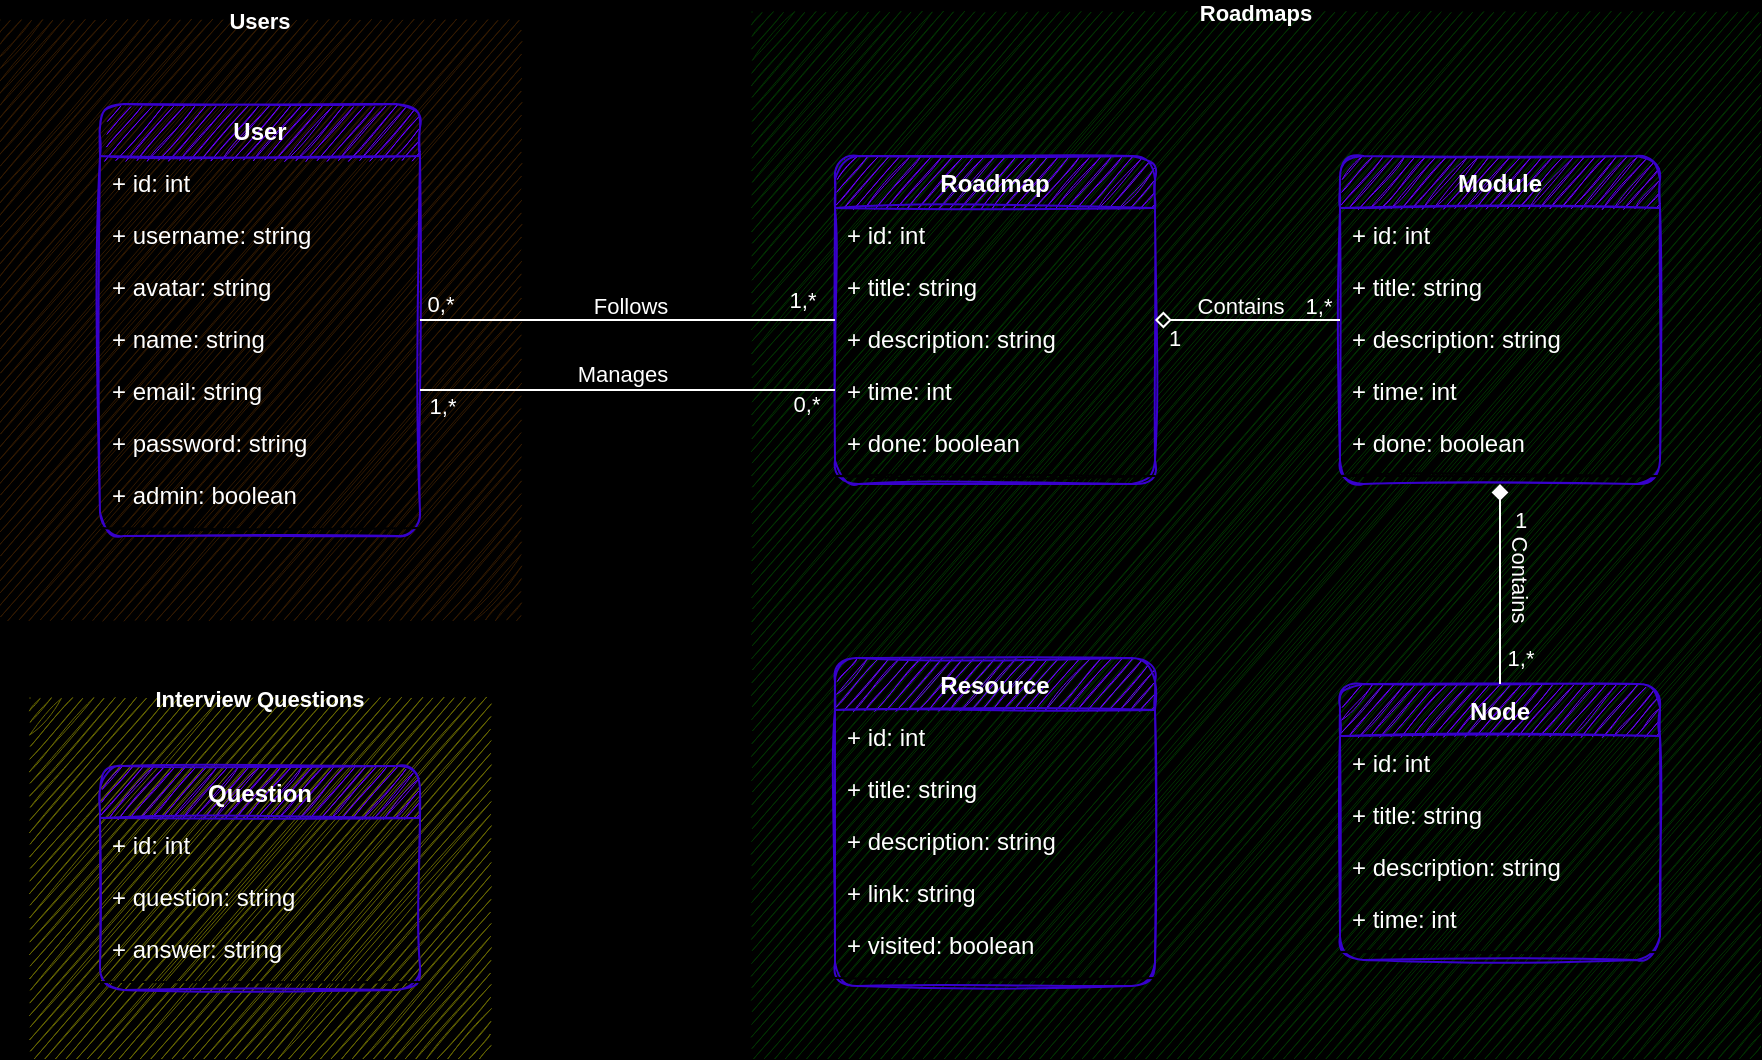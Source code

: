 <mxfile>
    <diagram id="1Gyu1dNWtYHK6NGCt_mM" name="Page-1">
        <mxGraphModel dx="676" dy="478" grid="1" gridSize="10" guides="1" tooltips="1" connect="1" arrows="1" fold="1" page="0" pageScale="1" pageWidth="1100" pageHeight="850" background="#000000" math="0" shadow="0">
            <root>
                <mxCell id="0"/>
                <mxCell id="1" parent="0"/>
                <mxCell id="235" value="Users" style="swimlane;startSize=0;rounded=1;shadow=0;glass=0;labelBackgroundColor=none;comic=0;fontSize=11;strokeColor=none;fillColor=none;gradientDirection=north;fontColor=#FFFFFF;swimlaneFillColor=#331A00;sketch=1;labelBorderColor=none;" parent="1" vertex="1">
                    <mxGeometry x="-270" y="81" width="260" height="300" as="geometry"/>
                </mxCell>
                <mxCell id="75" value="User" style="swimlane;fontStyle=1;align=center;verticalAlign=top;childLayout=stackLayout;horizontal=1;startSize=26;horizontalStack=0;resizeParent=1;resizeParentMax=0;resizeLast=0;collapsible=1;marginBottom=0;fillColor=#6a00ff;fontColor=#FFFFFF;rounded=1;sketch=1;labelBorderColor=none;strokeColor=#3700CC;" parent="235" vertex="1">
                    <mxGeometry x="50" y="42" width="160" height="216" as="geometry"/>
                </mxCell>
                <mxCell id="76" value="+ id: int" style="text;strokeColor=none;fillColor=none;align=left;verticalAlign=top;spacingLeft=4;spacingRight=4;overflow=hidden;rotatable=0;points=[[0,0.5],[1,0.5]];portConstraint=eastwest;fontColor=#FFFFFF;rounded=1;sketch=1;labelBorderColor=none;" parent="75" vertex="1">
                    <mxGeometry y="26" width="160" height="26" as="geometry"/>
                </mxCell>
                <mxCell id="182" value="+ username: string" style="text;strokeColor=none;fillColor=none;align=left;verticalAlign=top;spacingLeft=4;spacingRight=4;overflow=hidden;rotatable=0;points=[[0,0.5],[1,0.5]];portConstraint=eastwest;fontColor=#FFFFFF;rounded=1;sketch=1;labelBorderColor=none;" parent="75" vertex="1">
                    <mxGeometry y="52" width="160" height="26" as="geometry"/>
                </mxCell>
                <mxCell id="77" value="+ avatar: string" style="text;strokeColor=none;fillColor=none;align=left;verticalAlign=top;spacingLeft=4;spacingRight=4;overflow=hidden;rotatable=0;points=[[0,0.5],[1,0.5]];portConstraint=eastwest;fontColor=#FFFFFF;rounded=1;sketch=1;labelBorderColor=none;" parent="75" vertex="1">
                    <mxGeometry y="78" width="160" height="26" as="geometry"/>
                </mxCell>
                <mxCell id="78" value="+ name: string" style="text;strokeColor=none;fillColor=none;align=left;verticalAlign=top;spacingLeft=4;spacingRight=4;overflow=hidden;rotatable=0;points=[[0,0.5],[1,0.5]];portConstraint=eastwest;fontColor=#FFFFFF;rounded=1;sketch=1;labelBorderColor=none;" parent="75" vertex="1">
                    <mxGeometry y="104" width="160" height="26" as="geometry"/>
                </mxCell>
                <mxCell id="93" value="+ email: string" style="text;strokeColor=none;fillColor=none;align=left;verticalAlign=top;spacingLeft=4;spacingRight=4;overflow=hidden;rotatable=0;points=[[0,0.5],[1,0.5]];portConstraint=eastwest;fontColor=#FFFFFF;rounded=1;sketch=1;labelBorderColor=none;" parent="75" vertex="1">
                    <mxGeometry y="130" width="160" height="26" as="geometry"/>
                </mxCell>
                <mxCell id="79" value="+ password: string" style="text;strokeColor=none;fillColor=none;align=left;verticalAlign=top;spacingLeft=4;spacingRight=4;overflow=hidden;rotatable=0;points=[[0,0.5],[1,0.5]];portConstraint=eastwest;fontColor=#FFFFFF;rounded=1;sketch=1;labelBorderColor=none;" parent="75" vertex="1">
                    <mxGeometry y="156" width="160" height="26" as="geometry"/>
                </mxCell>
                <mxCell id="251" value="+ admin: boolean" style="text;strokeColor=none;fillColor=none;align=left;verticalAlign=top;spacingLeft=4;spacingRight=4;overflow=hidden;rotatable=0;points=[[0,0.5],[1,0.5]];portConstraint=eastwest;fontColor=#FFFFFF;rounded=1;sketch=1;labelBorderColor=none;" parent="75" vertex="1">
                    <mxGeometry y="182" width="160" height="26" as="geometry"/>
                </mxCell>
                <mxCell id="81" value="" style="line;strokeWidth=1;fillColor=none;align=left;verticalAlign=middle;spacingTop=-1;spacingLeft=3;spacingRight=3;rotatable=0;labelPosition=right;points=[];portConstraint=eastwest;fontColor=#FFFFFF;rounded=1;sketch=1;labelBorderColor=none;" parent="75" vertex="1">
                    <mxGeometry y="208" width="160" height="8" as="geometry"/>
                </mxCell>
                <mxCell id="232" value="Roadmaps" style="swimlane;startSize=0;rounded=1;shadow=0;glass=0;labelBackgroundColor=none;comic=0;fontSize=11;strokeColor=none;fillColor=none;gradientColor=none;gradientDirection=north;swimlaneFillColor=#003300;fontColor=#FFFFFF;sketch=1;labelBorderColor=none;" parent="1" vertex="1">
                    <mxGeometry x="106" y="77" width="504" height="523" as="geometry"/>
                </mxCell>
                <mxCell id="44" value="Resource" style="swimlane;fontStyle=1;align=center;verticalAlign=top;childLayout=stackLayout;horizontal=1;startSize=26;horizontalStack=0;resizeParent=1;resizeParentMax=0;resizeLast=0;collapsible=1;marginBottom=0;fillColor=#6a00ff;fontColor=#FFFFFF;rounded=1;sketch=1;labelBorderColor=none;strokeColor=#3700CC;" parent="232" vertex="1">
                    <mxGeometry x="41.5" y="323" width="160" height="164" as="geometry"/>
                </mxCell>
                <mxCell id="86" value="+ id: int" style="text;strokeColor=none;fillColor=none;align=left;verticalAlign=top;spacingLeft=4;spacingRight=4;overflow=hidden;rotatable=0;points=[[0,0.5],[1,0.5]];portConstraint=eastwest;fontColor=#FFFFFF;rounded=1;sketch=1;labelBorderColor=none;" parent="44" vertex="1">
                    <mxGeometry y="26" width="160" height="26" as="geometry"/>
                </mxCell>
                <mxCell id="45" value="+ title: string" style="text;strokeColor=none;fillColor=none;align=left;verticalAlign=top;spacingLeft=4;spacingRight=4;overflow=hidden;rotatable=0;points=[[0,0.5],[1,0.5]];portConstraint=eastwest;fontColor=#FFFFFF;rounded=1;sketch=1;labelBorderColor=none;" parent="44" vertex="1">
                    <mxGeometry y="52" width="160" height="26" as="geometry"/>
                </mxCell>
                <mxCell id="46" value="+ description: string" style="text;strokeColor=none;fillColor=none;align=left;verticalAlign=top;spacingLeft=4;spacingRight=4;overflow=hidden;rotatable=0;points=[[0,0.5],[1,0.5]];portConstraint=eastwest;fontColor=#FFFFFF;rounded=1;sketch=1;labelBorderColor=none;" parent="44" vertex="1">
                    <mxGeometry y="78" width="160" height="26" as="geometry"/>
                </mxCell>
                <mxCell id="47" value="+ link: string" style="text;strokeColor=none;fillColor=none;align=left;verticalAlign=top;spacingLeft=4;spacingRight=4;overflow=hidden;rotatable=0;points=[[0,0.5],[1,0.5]];portConstraint=eastwest;fontColor=#FFFFFF;rounded=1;sketch=1;labelBorderColor=none;" parent="44" vertex="1">
                    <mxGeometry y="104" width="160" height="26" as="geometry"/>
                </mxCell>
                <mxCell id="48" value="+ visited: boolean" style="text;strokeColor=none;fillColor=none;align=left;verticalAlign=top;spacingLeft=4;spacingRight=4;overflow=hidden;rotatable=0;points=[[0,0.5],[1,0.5]];portConstraint=eastwest;fontColor=#FFFFFF;rounded=1;sketch=1;labelBorderColor=none;" parent="44" vertex="1">
                    <mxGeometry y="130" width="160" height="26" as="geometry"/>
                </mxCell>
                <mxCell id="49" value="" style="line;strokeWidth=1;fillColor=none;align=left;verticalAlign=middle;spacingTop=-1;spacingLeft=3;spacingRight=3;rotatable=0;labelPosition=right;points=[];portConstraint=eastwest;fontColor=#FFFFFF;rounded=1;sketch=1;labelBorderColor=none;" parent="44" vertex="1">
                    <mxGeometry y="156" width="160" height="8" as="geometry"/>
                </mxCell>
                <mxCell id="7" value="Module" style="swimlane;fontStyle=1;align=center;verticalAlign=top;childLayout=stackLayout;horizontal=1;startSize=26;horizontalStack=0;resizeParent=1;resizeParentMax=0;resizeLast=0;collapsible=1;marginBottom=0;fillColor=#6a00ff;fontColor=#FFFFFF;rounded=1;sketch=1;labelBorderColor=none;strokeColor=#3700CC;" parent="232" vertex="1">
                    <mxGeometry x="294" y="72" width="160" height="164" as="geometry"/>
                </mxCell>
                <mxCell id="84" value="+ id: int" style="text;strokeColor=none;fillColor=none;align=left;verticalAlign=top;spacingLeft=4;spacingRight=4;overflow=hidden;rotatable=0;points=[[0,0.5],[1,0.5]];portConstraint=eastwest;fontColor=#FFFFFF;rounded=1;sketch=1;labelBorderColor=none;" parent="7" vertex="1">
                    <mxGeometry y="26" width="160" height="26" as="geometry"/>
                </mxCell>
                <mxCell id="8" value="+ title: string" style="text;strokeColor=none;fillColor=none;align=left;verticalAlign=top;spacingLeft=4;spacingRight=4;overflow=hidden;rotatable=0;points=[[0,0.5],[1,0.5]];portConstraint=eastwest;fontColor=#FFFFFF;rounded=1;sketch=1;labelBorderColor=none;" parent="7" vertex="1">
                    <mxGeometry y="52" width="160" height="26" as="geometry"/>
                </mxCell>
                <mxCell id="18" value="+ description: string" style="text;strokeColor=none;fillColor=none;align=left;verticalAlign=top;spacingLeft=4;spacingRight=4;overflow=hidden;rotatable=0;points=[[0,0.5],[1,0.5]];portConstraint=eastwest;fontColor=#FFFFFF;rounded=1;sketch=1;labelBorderColor=none;" parent="7" vertex="1">
                    <mxGeometry y="78" width="160" height="26" as="geometry"/>
                </mxCell>
                <mxCell id="19" value="+ time: int" style="text;strokeColor=none;fillColor=none;align=left;verticalAlign=top;spacingLeft=4;spacingRight=4;overflow=hidden;rotatable=0;points=[[0,0.5],[1,0.5]];portConstraint=eastwest;fontColor=#FFFFFF;rounded=1;sketch=1;labelBorderColor=none;" parent="7" vertex="1">
                    <mxGeometry y="104" width="160" height="26" as="geometry"/>
                </mxCell>
                <mxCell id="20" value="+ done: boolean" style="text;strokeColor=none;fillColor=none;align=left;verticalAlign=top;spacingLeft=4;spacingRight=4;overflow=hidden;rotatable=0;points=[[0,0.5],[1,0.5]];portConstraint=eastwest;fontColor=#FFFFFF;rounded=1;sketch=1;labelBorderColor=none;" parent="7" vertex="1">
                    <mxGeometry y="130" width="160" height="26" as="geometry"/>
                </mxCell>
                <mxCell id="9" value="" style="line;strokeWidth=1;fillColor=none;align=left;verticalAlign=middle;spacingTop=-1;spacingLeft=3;spacingRight=3;rotatable=0;labelPosition=right;points=[];portConstraint=eastwest;fontColor=#FFFFFF;rounded=1;sketch=1;labelBorderColor=none;" parent="7" vertex="1">
                    <mxGeometry y="156" width="160" height="8" as="geometry"/>
                </mxCell>
                <mxCell id="23" value="Node" style="swimlane;fontStyle=1;align=center;verticalAlign=top;childLayout=stackLayout;horizontal=1;startSize=26;horizontalStack=0;resizeParent=1;resizeParentMax=0;resizeLast=0;collapsible=1;marginBottom=0;fillColor=#6a00ff;fontColor=#FFFFFF;rounded=1;sketch=1;labelBorderColor=none;strokeColor=#3700CC;" parent="232" vertex="1">
                    <mxGeometry x="294" y="336" width="160" height="138" as="geometry"/>
                </mxCell>
                <mxCell id="87" value="+ id: int" style="text;strokeColor=none;fillColor=none;align=left;verticalAlign=top;spacingLeft=4;spacingRight=4;overflow=hidden;rotatable=0;points=[[0,0.5],[1,0.5]];portConstraint=eastwest;fontColor=#FFFFFF;rounded=1;sketch=1;labelBorderColor=none;" parent="23" vertex="1">
                    <mxGeometry y="26" width="160" height="26" as="geometry"/>
                </mxCell>
                <mxCell id="24" value="+ title: string" style="text;strokeColor=none;fillColor=none;align=left;verticalAlign=top;spacingLeft=4;spacingRight=4;overflow=hidden;rotatable=0;points=[[0,0.5],[1,0.5]];portConstraint=eastwest;fontColor=#FFFFFF;rounded=1;sketch=1;labelBorderColor=none;" parent="23" vertex="1">
                    <mxGeometry y="52" width="160" height="26" as="geometry"/>
                </mxCell>
                <mxCell id="25" value="+ description: string" style="text;strokeColor=none;fillColor=none;align=left;verticalAlign=top;spacingLeft=4;spacingRight=4;overflow=hidden;rotatable=0;points=[[0,0.5],[1,0.5]];portConstraint=eastwest;fontColor=#FFFFFF;rounded=1;sketch=1;labelBorderColor=none;" parent="23" vertex="1">
                    <mxGeometry y="78" width="160" height="26" as="geometry"/>
                </mxCell>
                <mxCell id="26" value="+ time: int" style="text;strokeColor=none;fillColor=none;align=left;verticalAlign=top;spacingLeft=4;spacingRight=4;overflow=hidden;rotatable=0;points=[[0,0.5],[1,0.5]];portConstraint=eastwest;fontColor=#FFFFFF;rounded=1;sketch=1;labelBorderColor=none;" parent="23" vertex="1">
                    <mxGeometry y="104" width="160" height="26" as="geometry"/>
                </mxCell>
                <mxCell id="28" value="" style="line;strokeWidth=1;fillColor=none;align=left;verticalAlign=middle;spacingTop=-1;spacingLeft=3;spacingRight=3;rotatable=0;labelPosition=right;points=[];portConstraint=eastwest;fontColor=#FFFFFF;rounded=1;sketch=1;labelBorderColor=none;" parent="23" vertex="1">
                    <mxGeometry y="130" width="160" height="8" as="geometry"/>
                </mxCell>
                <mxCell id="113" value="" style="edgeStyle=none;html=1;endArrow=none;endFill=0;startArrow=diamond;startFill=1;fontColor=#FFFFFF;rounded=1;sketch=0;labelBorderColor=none;strokeColor=#FFFFFF;" parent="232" source="7" target="23" edge="1">
                    <mxGeometry relative="1" as="geometry">
                        <mxPoint x="448" y="232" as="sourcePoint"/>
                        <mxPoint x="528" y="232" as="targetPoint"/>
                    </mxGeometry>
                </mxCell>
                <mxCell id="114" value="Contains" style="edgeLabel;html=1;align=center;verticalAlign=middle;resizable=0;points=[];labelBackgroundColor=none;fontColor=#FFFFFF;rounded=1;sketch=1;labelBorderColor=none;rotation=90;" parent="113" vertex="1" connectable="0">
                    <mxGeometry x="0.464" y="4" relative="1" as="geometry">
                        <mxPoint x="6" y="-26" as="offset"/>
                    </mxGeometry>
                </mxCell>
                <mxCell id="115" value="1" style="edgeLabel;html=1;align=center;verticalAlign=middle;resizable=0;points=[];fontSize=11;labelBackgroundColor=none;fontColor=#FFFFFF;rounded=1;sketch=1;labelBorderColor=none;" parent="113" vertex="1" connectable="0">
                    <mxGeometry x="-0.815" relative="1" as="geometry">
                        <mxPoint x="10" y="8" as="offset"/>
                    </mxGeometry>
                </mxCell>
                <mxCell id="116" value="1,*" style="edgeLabel;html=1;align=center;verticalAlign=middle;resizable=0;points=[];fontSize=11;labelBackgroundColor=none;fontColor=#FFFFFF;rounded=1;sketch=1;labelBorderColor=none;" parent="113" vertex="1" connectable="0">
                    <mxGeometry x="0.756" y="1" relative="1" as="geometry">
                        <mxPoint x="9" y="-1" as="offset"/>
                    </mxGeometry>
                </mxCell>
                <mxCell id="2" value="Roadmap" style="swimlane;fontStyle=1;align=center;verticalAlign=top;childLayout=stackLayout;horizontal=1;startSize=26;horizontalStack=0;resizeParent=1;resizeParentMax=0;resizeLast=0;collapsible=1;marginBottom=0;fillColor=#6a00ff;fontColor=#FFFFFF;rounded=1;sketch=1;labelBorderColor=none;labelBackgroundColor=none;strokeColor=#3700CC;" parent="232" vertex="1">
                    <mxGeometry x="41.5" y="72" width="160" height="164" as="geometry"/>
                </mxCell>
                <mxCell id="16" value="+ id: int" style="text;strokeColor=none;fillColor=none;align=left;verticalAlign=top;spacingLeft=4;spacingRight=4;overflow=hidden;rotatable=0;points=[[0,0.5],[1,0.5]];portConstraint=eastwest;fontColor=#FFFFFF;rounded=1;sketch=1;labelBorderColor=none;" parent="2" vertex="1">
                    <mxGeometry y="26" width="160" height="26" as="geometry"/>
                </mxCell>
                <mxCell id="73" value="+ title: string" style="text;strokeColor=none;fillColor=none;align=left;verticalAlign=top;spacingLeft=4;spacingRight=4;overflow=hidden;rotatable=0;points=[[0,0.5],[1,0.5]];portConstraint=eastwest;fontColor=#FFFFFF;rounded=1;sketch=1;labelBorderColor=none;" parent="2" vertex="1">
                    <mxGeometry y="52" width="160" height="26" as="geometry"/>
                </mxCell>
                <mxCell id="14" value="+ description: string" style="text;strokeColor=none;fillColor=none;align=left;verticalAlign=top;spacingLeft=4;spacingRight=4;overflow=hidden;rotatable=0;points=[[0,0.5],[1,0.5]];portConstraint=eastwest;fontColor=#FFFFFF;rounded=1;sketch=1;labelBorderColor=none;" parent="2" vertex="1">
                    <mxGeometry y="78" width="160" height="26" as="geometry"/>
                </mxCell>
                <mxCell id="13" value="+ time: int" style="text;strokeColor=none;fillColor=none;align=left;verticalAlign=top;spacingLeft=4;spacingRight=4;overflow=hidden;rotatable=0;points=[[0,0.5],[1,0.5]];portConstraint=eastwest;fontColor=#FFFFFF;rounded=1;sketch=1;labelBorderColor=none;" parent="2" vertex="1">
                    <mxGeometry y="104" width="160" height="26" as="geometry"/>
                </mxCell>
                <mxCell id="15" value="+ done: boolean" style="text;strokeColor=none;fillColor=none;align=left;verticalAlign=top;spacingLeft=4;spacingRight=4;overflow=hidden;rotatable=0;points=[[0,0.5],[1,0.5]];portConstraint=eastwest;fontColor=#FFFFFF;rounded=1;sketch=1;labelBorderColor=none;" parent="2" vertex="1">
                    <mxGeometry y="130" width="160" height="26" as="geometry"/>
                </mxCell>
                <mxCell id="4" value="" style="line;strokeWidth=1;fillColor=none;align=left;verticalAlign=middle;spacingTop=-1;spacingLeft=3;spacingRight=3;rotatable=0;labelPosition=right;points=[];portConstraint=eastwest;fontColor=#FFFFFF;rounded=1;sketch=1;labelBorderColor=none;" parent="2" vertex="1">
                    <mxGeometry y="156" width="160" height="8" as="geometry"/>
                </mxCell>
                <mxCell id="11" value="" style="edgeStyle=none;html=1;endArrow=none;endFill=0;startArrow=diamond;startFill=0;fontColor=#FFFFFF;rounded=1;sketch=0;labelBorderColor=none;strokeColor=#FFFFFF;" parent="232" source="2" target="7" edge="1">
                    <mxGeometry relative="1" as="geometry"/>
                </mxCell>
                <mxCell id="17" value="Contains" style="edgeLabel;html=1;align=center;verticalAlign=middle;resizable=0;points=[];labelBackgroundColor=none;fontColor=#FFFFFF;rounded=1;sketch=1;labelBorderColor=none;" parent="11" vertex="1" connectable="0">
                    <mxGeometry x="0.464" y="4" relative="1" as="geometry">
                        <mxPoint x="-25" y="-3" as="offset"/>
                    </mxGeometry>
                </mxCell>
                <mxCell id="110" value="1" style="edgeLabel;html=1;align=center;verticalAlign=middle;resizable=0;points=[];fontSize=11;labelBackgroundColor=none;fontColor=#FFFFFF;rounded=1;sketch=1;labelBorderColor=none;" parent="11" vertex="1" connectable="0">
                    <mxGeometry x="-0.815" relative="1" as="geometry">
                        <mxPoint x="1" y="9" as="offset"/>
                    </mxGeometry>
                </mxCell>
                <mxCell id="112" value="1,*" style="edgeLabel;html=1;align=center;verticalAlign=middle;resizable=0;points=[];fontSize=11;labelBackgroundColor=none;fontColor=#FFFFFF;rounded=1;sketch=1;labelBorderColor=none;" parent="11" vertex="1" connectable="0">
                    <mxGeometry x="0.756" y="1" relative="1" as="geometry">
                        <mxPoint y="-6" as="offset"/>
                    </mxGeometry>
                </mxCell>
                <mxCell id="133" value="" style="edgeStyle=none;html=1;endArrow=none;endFill=0;startArrow=none;startFill=0;fontColor=#FFFFFF;rounded=1;sketch=0;labelBorderColor=none;strokeColor=#FFFFFF;" parent="1" source="2" target="75" edge="1">
                    <mxGeometry relative="1" as="geometry">
                        <mxPoint x="285" y="297" as="sourcePoint"/>
                        <mxPoint x="365" y="297" as="targetPoint"/>
                        <Array as="points"/>
                    </mxGeometry>
                </mxCell>
                <mxCell id="134" value="Follows" style="edgeLabel;html=1;align=center;verticalAlign=middle;resizable=0;points=[];labelBackgroundColor=none;rotation=0;fontColor=#FFFFFF;rounded=1;sketch=1;labelBorderColor=none;" parent="133" vertex="1" connectable="0">
                    <mxGeometry x="0.464" y="4" relative="1" as="geometry">
                        <mxPoint x="49" y="-11" as="offset"/>
                    </mxGeometry>
                </mxCell>
                <mxCell id="135" value="1,*" style="edgeLabel;html=1;align=center;verticalAlign=middle;resizable=0;points=[];fontSize=11;labelBackgroundColor=none;fontColor=#FFFFFF;rounded=1;sketch=1;labelBorderColor=none;" parent="133" vertex="1" connectable="0">
                    <mxGeometry x="-0.815" relative="1" as="geometry">
                        <mxPoint x="2" y="-10" as="offset"/>
                    </mxGeometry>
                </mxCell>
                <mxCell id="136" value="0,*" style="edgeLabel;html=1;align=center;verticalAlign=middle;resizable=0;points=[];fontSize=11;labelBackgroundColor=none;fontColor=#FFFFFF;rounded=1;sketch=1;labelBorderColor=none;" parent="133" vertex="1" connectable="0">
                    <mxGeometry x="0.756" y="1" relative="1" as="geometry">
                        <mxPoint x="-16" y="-9" as="offset"/>
                    </mxGeometry>
                </mxCell>
                <mxCell id="299" value="" style="edgeStyle=none;html=1;endArrow=none;endFill=0;startArrow=none;startFill=0;fontColor=#FFFFFF;rounded=1;sketch=0;labelBorderColor=none;strokeColor=#FFFFFF;exitX=0;exitY=0.5;exitDx=0;exitDy=0;entryX=1;entryY=0.5;entryDx=0;entryDy=0;" parent="1" source="13" target="93" edge="1">
                    <mxGeometry relative="1" as="geometry">
                        <mxPoint x="40.0" y="270" as="sourcePoint"/>
                        <mxPoint x="-20" y="539" as="targetPoint"/>
                        <Array as="points"/>
                    </mxGeometry>
                </mxCell>
                <mxCell id="300" value="Manages" style="edgeLabel;html=1;align=center;verticalAlign=middle;resizable=0;points=[];labelBackgroundColor=none;rotation=0;fontColor=#FFFFFF;rounded=1;sketch=1;labelBorderColor=none;" parent="299" vertex="1" connectable="0">
                    <mxGeometry x="0.464" y="4" relative="1" as="geometry">
                        <mxPoint x="45" y="-12" as="offset"/>
                    </mxGeometry>
                </mxCell>
                <mxCell id="301" value="0,*" style="edgeLabel;html=1;align=center;verticalAlign=middle;resizable=0;points=[];fontSize=11;labelBackgroundColor=none;fontColor=#FFFFFF;rounded=1;sketch=1;labelBorderColor=none;" parent="299" vertex="1" connectable="0">
                    <mxGeometry x="-0.815" relative="1" as="geometry">
                        <mxPoint x="4" y="7" as="offset"/>
                    </mxGeometry>
                </mxCell>
                <mxCell id="302" value="1,*" style="edgeLabel;html=1;align=center;verticalAlign=middle;resizable=0;points=[];fontSize=11;labelBackgroundColor=none;fontColor=#FFFFFF;rounded=1;sketch=1;labelBorderColor=none;" parent="299" vertex="1" connectable="0">
                    <mxGeometry x="0.756" y="1" relative="1" as="geometry">
                        <mxPoint x="-15" y="7" as="offset"/>
                    </mxGeometry>
                </mxCell>
                <mxCell id="312" value="Interview Questions" style="swimlane;startSize=0;rounded=1;shadow=0;glass=0;labelBackgroundColor=none;comic=0;fontSize=11;strokeColor=none;fillColor=none;gradientColor=none;gradientDirection=north;swimlaneFillColor=#666600;fontColor=#FFFFFF;sketch=1;labelBorderColor=none;" parent="1" vertex="1">
                    <mxGeometry x="-255" y="420" width="230" height="180" as="geometry"/>
                </mxCell>
                <mxCell id="304" value="Question" style="swimlane;fontStyle=1;align=center;verticalAlign=top;childLayout=stackLayout;horizontal=1;startSize=26;horizontalStack=0;resizeParent=1;resizeParentMax=0;resizeLast=0;collapsible=1;marginBottom=0;fillColor=#6a00ff;fontColor=#FFFFFF;rounded=1;sketch=1;labelBorderColor=none;labelBackgroundColor=none;strokeColor=#3700CC;" parent="312" vertex="1">
                    <mxGeometry x="35" y="34" width="160" height="112" as="geometry"/>
                </mxCell>
                <mxCell id="305" value="+ id: int" style="text;strokeColor=none;fillColor=none;align=left;verticalAlign=top;spacingLeft=4;spacingRight=4;overflow=hidden;rotatable=0;points=[[0,0.5],[1,0.5]];portConstraint=eastwest;fontColor=#FFFFFF;rounded=1;sketch=1;labelBorderColor=none;" parent="304" vertex="1">
                    <mxGeometry y="26" width="160" height="26" as="geometry"/>
                </mxCell>
                <mxCell id="306" value="+ question: string" style="text;strokeColor=none;fillColor=none;align=left;verticalAlign=top;spacingLeft=4;spacingRight=4;overflow=hidden;rotatable=0;points=[[0,0.5],[1,0.5]];portConstraint=eastwest;fontColor=#FFFFFF;rounded=1;sketch=1;labelBorderColor=none;" parent="304" vertex="1">
                    <mxGeometry y="52" width="160" height="26" as="geometry"/>
                </mxCell>
                <mxCell id="307" value="+ answer: string" style="text;strokeColor=none;fillColor=none;align=left;verticalAlign=top;spacingLeft=4;spacingRight=4;overflow=hidden;rotatable=0;points=[[0,0.5],[1,0.5]];portConstraint=eastwest;fontColor=#FFFFFF;rounded=1;sketch=1;labelBorderColor=none;" parent="304" vertex="1">
                    <mxGeometry y="78" width="160" height="26" as="geometry"/>
                </mxCell>
                <mxCell id="310" value="" style="line;strokeWidth=1;fillColor=none;align=left;verticalAlign=middle;spacingTop=-1;spacingLeft=3;spacingRight=3;rotatable=0;labelPosition=right;points=[];portConstraint=eastwest;fontColor=#FFFFFF;rounded=1;sketch=1;labelBorderColor=none;" parent="304" vertex="1">
                    <mxGeometry y="104" width="160" height="8" as="geometry"/>
                </mxCell>
            </root>
        </mxGraphModel>
    </diagram>
</mxfile>
